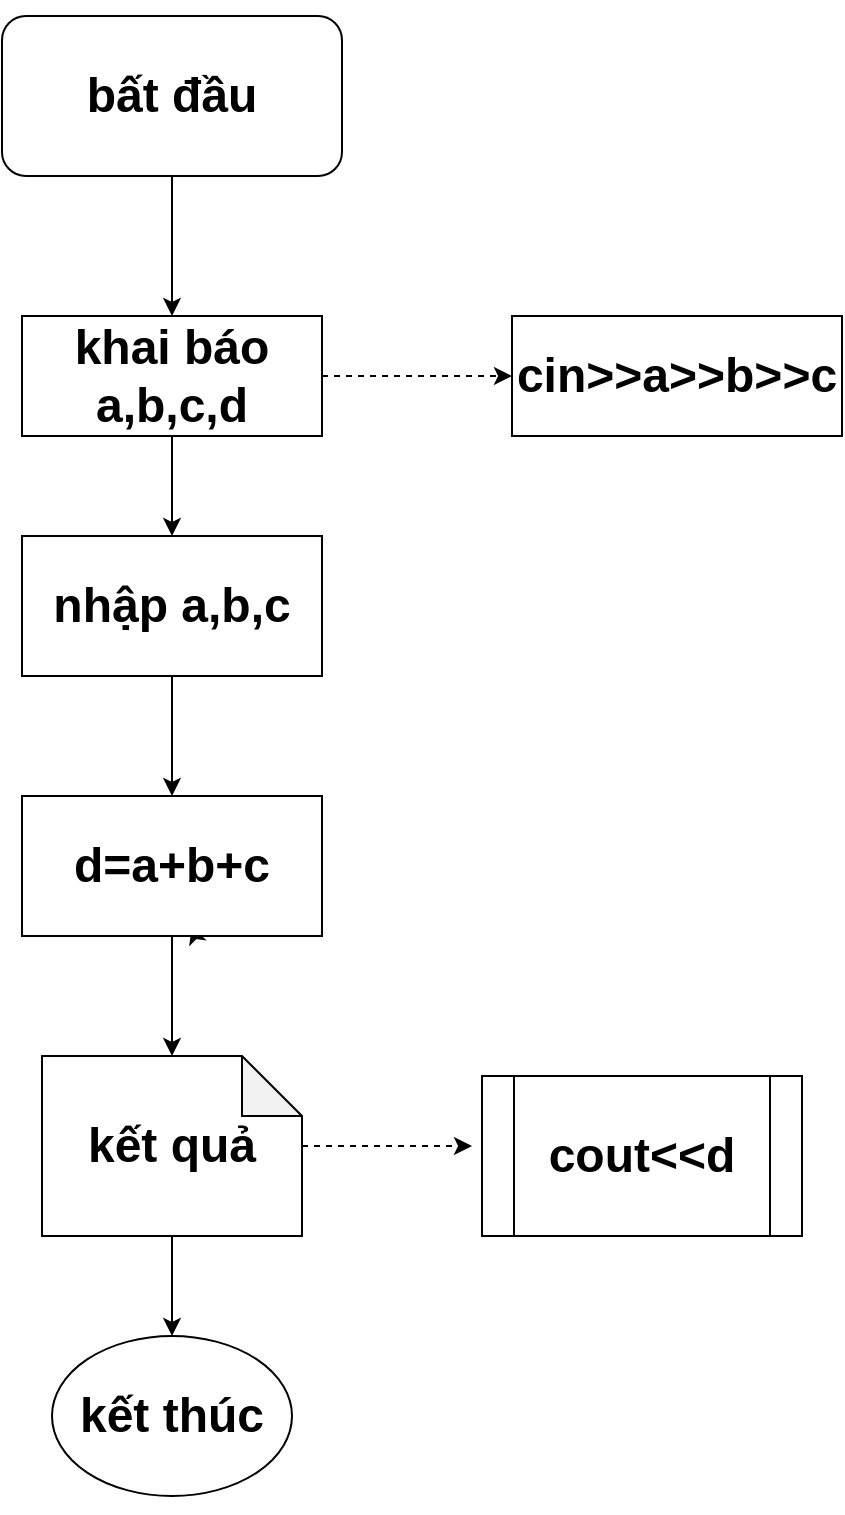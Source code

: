<mxfile>
    <diagram id="P5VZSrUjqZ4q5lcvflnc" name="Page-1">
        <mxGraphModel dx="1130" dy="792" grid="1" gridSize="10" guides="1" tooltips="1" connect="1" arrows="1" fold="1" page="1" pageScale="1" pageWidth="850" pageHeight="1100" math="0" shadow="0">
            <root>
                <mxCell id="0"/>
                <mxCell id="1" parent="0"/>
                <mxCell id="4" value="" style="edgeStyle=none;html=1;startArrow=none;" edge="1" parent="1" source="23">
                    <mxGeometry relative="1" as="geometry">
                        <mxPoint x="416.087" y="179.993" as="sourcePoint"/>
                        <mxPoint x="413.905" y="240" as="targetPoint"/>
                    </mxGeometry>
                </mxCell>
                <mxCell id="8" value="" style="edgeStyle=none;html=1;startArrow=none;" edge="1" parent="1" source="17" target="7">
                    <mxGeometry relative="1" as="geometry">
                        <mxPoint x="415" y="320" as="sourcePoint"/>
                    </mxGeometry>
                </mxCell>
                <mxCell id="10" value="" style="edgeStyle=none;html=1;" edge="1" parent="1" source="7">
                    <mxGeometry relative="1" as="geometry">
                        <mxPoint x="415" y="535" as="targetPoint"/>
                    </mxGeometry>
                </mxCell>
                <mxCell id="19" style="edgeStyle=none;html=1;exitX=0.5;exitY=1;exitDx=0;exitDy=0;" edge="1" parent="1" source="7">
                    <mxGeometry relative="1" as="geometry">
                        <mxPoint x="410" y="480" as="targetPoint"/>
                    </mxGeometry>
                </mxCell>
                <mxCell id="22" value="" style="edgeStyle=none;html=1;" edge="1" parent="1" source="7" target="11">
                    <mxGeometry relative="1" as="geometry"/>
                </mxCell>
                <mxCell id="7" value="&lt;h1&gt;d=a+b+c&lt;/h1&gt;" style="whiteSpace=wrap;html=1;" vertex="1" parent="1">
                    <mxGeometry x="330" y="470" width="150" height="70" as="geometry"/>
                </mxCell>
                <mxCell id="14" value="" style="edgeStyle=none;html=1;" edge="1" parent="1" source="11" target="13">
                    <mxGeometry relative="1" as="geometry"/>
                </mxCell>
                <mxCell id="33" value="" style="edgeStyle=none;html=1;dashed=1;" edge="1" parent="1" source="11">
                    <mxGeometry relative="1" as="geometry">
                        <mxPoint x="555" y="645" as="targetPoint"/>
                    </mxGeometry>
                </mxCell>
                <mxCell id="11" value="&lt;h1&gt;kết quả&lt;/h1&gt;" style="shape=note;whiteSpace=wrap;html=1;backgroundOutline=1;darkOpacity=0.05;" vertex="1" parent="1">
                    <mxGeometry x="340" y="600" width="130" height="90" as="geometry"/>
                </mxCell>
                <mxCell id="20" style="edgeStyle=none;html=1;exitX=0.5;exitY=1;exitDx=0;exitDy=0;" edge="1" parent="1" source="13">
                    <mxGeometry relative="1" as="geometry">
                        <mxPoint x="430" y="780" as="targetPoint"/>
                    </mxGeometry>
                </mxCell>
                <mxCell id="21" style="edgeStyle=none;html=1;exitX=0.5;exitY=1;exitDx=0;exitDy=0;" edge="1" parent="1" source="13">
                    <mxGeometry relative="1" as="geometry">
                        <mxPoint x="415" y="780" as="targetPoint"/>
                        <Array as="points">
                            <mxPoint x="420" y="780"/>
                        </Array>
                    </mxGeometry>
                </mxCell>
                <mxCell id="13" value="&lt;h1&gt;kết thúc&lt;/h1&gt;" style="ellipse;whiteSpace=wrap;html=1;" vertex="1" parent="1">
                    <mxGeometry x="345" y="740" width="120" height="80" as="geometry"/>
                </mxCell>
                <mxCell id="16" style="edgeStyle=none;html=1;exitX=0.5;exitY=0;exitDx=0;exitDy=0;" edge="1" parent="1" source="15">
                    <mxGeometry relative="1" as="geometry">
                        <mxPoint x="420" y="100" as="targetPoint"/>
                    </mxGeometry>
                </mxCell>
                <mxCell id="25" value="" style="edgeStyle=none;html=1;" edge="1" parent="1" source="15" target="23">
                    <mxGeometry relative="1" as="geometry"/>
                </mxCell>
                <mxCell id="15" value="&lt;h1&gt;bất đầu&lt;/h1&gt;" style="rounded=1;whiteSpace=wrap;html=1;" vertex="1" parent="1">
                    <mxGeometry x="320" y="80" width="170" height="80" as="geometry"/>
                </mxCell>
                <mxCell id="17" value="&lt;h1&gt;nhập a,b,c&lt;/h1&gt;" style="rounded=0;whiteSpace=wrap;html=1;" vertex="1" parent="1">
                    <mxGeometry x="330" y="340" width="150" height="70" as="geometry"/>
                </mxCell>
                <mxCell id="26" value="" style="edgeStyle=none;html=1;" edge="1" parent="1" source="23" target="17">
                    <mxGeometry relative="1" as="geometry"/>
                </mxCell>
                <mxCell id="28" value="" style="edgeStyle=none;html=1;dashed=1;" edge="1" parent="1" source="23" target="27">
                    <mxGeometry relative="1" as="geometry"/>
                </mxCell>
                <mxCell id="23" value="&lt;h1&gt;khai báo a,b,c,d&lt;/h1&gt;" style="rounded=0;whiteSpace=wrap;html=1;" vertex="1" parent="1">
                    <mxGeometry x="330" y="230" width="150" height="60" as="geometry"/>
                </mxCell>
                <mxCell id="27" value="&lt;h1&gt;cin&amp;gt;&amp;gt;a&amp;gt;&amp;gt;b&amp;gt;&amp;gt;c&lt;/h1&gt;" style="whiteSpace=wrap;html=1;rounded=0;" vertex="1" parent="1">
                    <mxGeometry x="575" y="230" width="165" height="60" as="geometry"/>
                </mxCell>
                <mxCell id="35" value="&lt;h1&gt;cout&amp;lt;&amp;lt;d&lt;/h1&gt;" style="shape=process;whiteSpace=wrap;html=1;backgroundOutline=1;" vertex="1" parent="1">
                    <mxGeometry x="560" y="610" width="160" height="80" as="geometry"/>
                </mxCell>
            </root>
        </mxGraphModel>
    </diagram>
</mxfile>
